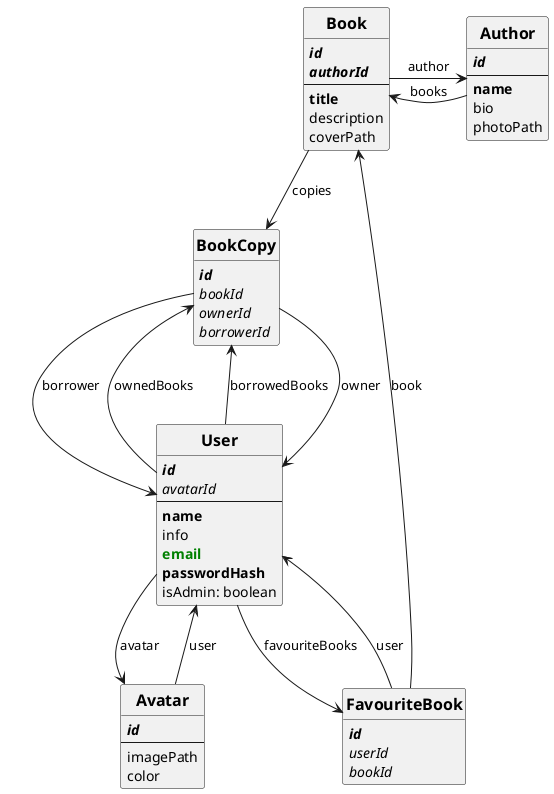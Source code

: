 @startuml
!define table(name) class name << (T,#FFAAAA) >>
!define primary_key(x) <b><i>x</i></b>
!define foreign_key(x) <i>x</i>
!define unique(x) <color:green>x</color>
!define not_null(x) <b>x</b>

skinparam classFontSize 16
skinparam classFontStyle bold
hide class circle
hide methods
hide stereotypes

table(Avatar) {
  primary_key(id)
  --
  imagePath
  color
}

table(User) {
  primary_key(id)
  foreign_key(avatarId)
  --
  not_null(name)
  info
  unique(not_null(email))
  not_null(passwordHash)
  isAdmin: boolean
}

table(Author) {
  primary_key(id)
  --
  not_null(name)
  bio
  photoPath
}

table(Book) {
  primary_key(id)
  not_null(foreign_key(authorId))
  --
  not_null(title)
  description
  coverPath
}

table(BookCopy) {
  primary_key(id)
  foreign_key(bookId)
  foreign_key(ownerId)
  foreign_key(borrowerId)
}

table(FavouriteBook) {
  primary_key(id)
  foreign_key(userId)
  foreign_key(bookId)
}

' Relations

User --> Avatar : avatar
Avatar --> User : user

Book --> BookCopy : copies
User --> BookCopy: ownedBooks
BookCopy --> User : owner
User --> BookCopy: borrowedBooks
BookCopy --> User : borrower

FavouriteBook --> User : user
User --> FavouriteBook : favouriteBooks
FavouriteBook --> Book : book

Book -> Author : author
Author --> Book : books
@enduml
